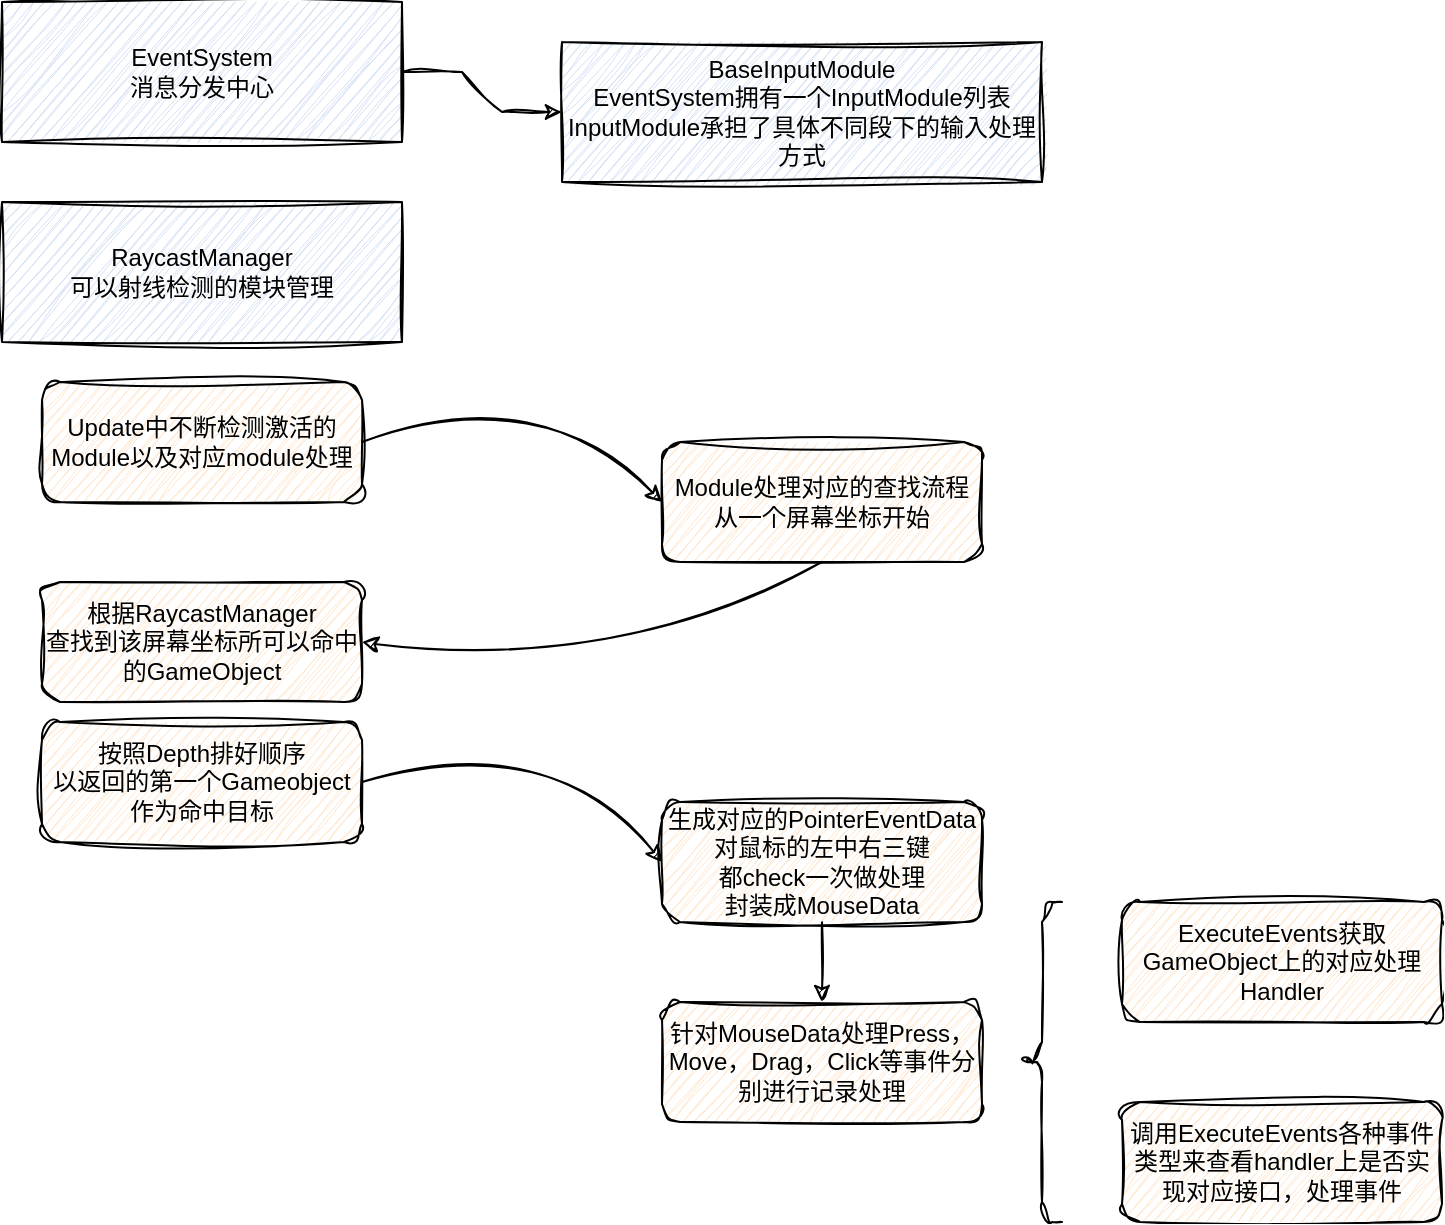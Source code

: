 <mxfile version="24.6.4" type="device">
  <diagram name="第 1 页" id="zv99fCxGXwI9MNwFD-Q6">
    <mxGraphModel dx="940" dy="702" grid="1" gridSize="10" guides="1" tooltips="1" connect="1" arrows="1" fold="1" page="1" pageScale="1" pageWidth="827" pageHeight="1169" math="0" shadow="0">
      <root>
        <mxCell id="0" />
        <mxCell id="1" parent="0" />
        <mxCell id="nqxmXNIOmMznUNkxZI9P-3" style="edgeStyle=entityRelationEdgeStyle;rounded=0;sketch=1;hachureGap=4;jiggle=2;curveFitting=1;orthogonalLoop=1;jettySize=auto;html=1;fontFamily=Helvetica;fontStyle=0" edge="1" parent="1" source="nqxmXNIOmMznUNkxZI9P-1" target="nqxmXNIOmMznUNkxZI9P-2">
          <mxGeometry relative="1" as="geometry" />
        </mxCell>
        <mxCell id="nqxmXNIOmMznUNkxZI9P-1" value="EventSystem&lt;br&gt;消息分发中心" style="rounded=0;whiteSpace=wrap;html=1;sketch=1;curveFitting=1;jiggle=2;fillColor=#D4E1F5;fontFamily=Helvetica;fontStyle=0" vertex="1" parent="1">
          <mxGeometry x="80" y="280" width="200" height="70" as="geometry" />
        </mxCell>
        <mxCell id="nqxmXNIOmMznUNkxZI9P-2" value="BaseInputModule&lt;br&gt;EventSystem拥有一个InputModule列表&lt;br&gt;InputModule承担了具体不同段下的输入处理方式" style="rounded=0;whiteSpace=wrap;html=1;sketch=1;curveFitting=1;jiggle=2;fillColor=#D4E1F5;fontFamily=Helvetica;fontStyle=0" vertex="1" parent="1">
          <mxGeometry x="360" y="300" width="240" height="70" as="geometry" />
        </mxCell>
        <mxCell id="nqxmXNIOmMznUNkxZI9P-5" value="Update中不断检测激活的Module以及对应module处理" style="rounded=1;whiteSpace=wrap;html=1;sketch=1;hachureGap=4;jiggle=2;curveFitting=1;fontFamily=Helvetica;fillColor=#FFE6CC;fontStyle=0" vertex="1" parent="1">
          <mxGeometry x="100" y="470" width="160" height="60" as="geometry" />
        </mxCell>
        <mxCell id="nqxmXNIOmMznUNkxZI9P-6" value="" style="curved=1;endArrow=classic;html=1;rounded=0;sketch=1;hachureGap=4;jiggle=2;curveFitting=1;fontFamily=Architects Daughter;fontSource=https%3A%2F%2Ffonts.googleapis.com%2Fcss%3Ffamily%3DArchitects%2BDaughter;exitX=1;exitY=0.5;exitDx=0;exitDy=0;entryX=0;entryY=0.5;entryDx=0;entryDy=0;" edge="1" parent="1" source="nqxmXNIOmMznUNkxZI9P-5" target="nqxmXNIOmMznUNkxZI9P-7">
          <mxGeometry width="50" height="50" relative="1" as="geometry">
            <mxPoint x="310" y="610" as="sourcePoint" />
            <mxPoint x="390" y="580" as="targetPoint" />
            <Array as="points">
              <mxPoint x="350" y="470" />
            </Array>
          </mxGeometry>
        </mxCell>
        <mxCell id="nqxmXNIOmMznUNkxZI9P-7" value="Module处理对应的查找流程&lt;br&gt;从一个屏幕坐标开始" style="rounded=1;whiteSpace=wrap;html=1;sketch=1;hachureGap=4;jiggle=2;curveFitting=1;fontFamily=Helvetica;fillColor=#FFE6CC;fontStyle=0" vertex="1" parent="1">
          <mxGeometry x="410" y="500" width="160" height="60" as="geometry" />
        </mxCell>
        <mxCell id="nqxmXNIOmMznUNkxZI9P-8" value="RaycastManager&lt;br&gt;可以射线检测的模块管理" style="rounded=0;whiteSpace=wrap;html=1;sketch=1;curveFitting=1;jiggle=2;fillColor=#D4E1F5;fontFamily=Helvetica;fontStyle=0" vertex="1" parent="1">
          <mxGeometry x="80" y="380" width="200" height="70" as="geometry" />
        </mxCell>
        <mxCell id="nqxmXNIOmMznUNkxZI9P-9" value="根据RaycastManager&lt;br&gt;查找到该屏幕坐标所可以命中的GameObject" style="rounded=1;whiteSpace=wrap;html=1;sketch=1;hachureGap=4;jiggle=2;curveFitting=1;fontFamily=Helvetica;fillColor=#FFE6CC;fontStyle=0" vertex="1" parent="1">
          <mxGeometry x="100" y="570" width="160" height="60" as="geometry" />
        </mxCell>
        <mxCell id="nqxmXNIOmMznUNkxZI9P-10" value="" style="curved=1;endArrow=classic;html=1;rounded=0;sketch=1;hachureGap=4;jiggle=2;curveFitting=1;fontFamily=Architects Daughter;fontSource=https%3A%2F%2Ffonts.googleapis.com%2Fcss%3Ffamily%3DArchitects%2BDaughter;exitX=0.5;exitY=1;exitDx=0;exitDy=0;entryX=1;entryY=0.5;entryDx=0;entryDy=0;" edge="1" parent="1" source="nqxmXNIOmMznUNkxZI9P-7" target="nqxmXNIOmMznUNkxZI9P-9">
          <mxGeometry width="50" height="50" relative="1" as="geometry">
            <mxPoint x="510" y="570" as="sourcePoint" />
            <mxPoint x="300" y="620" as="targetPoint" />
            <Array as="points">
              <mxPoint x="390" y="620" />
            </Array>
          </mxGeometry>
        </mxCell>
        <mxCell id="nqxmXNIOmMznUNkxZI9P-11" value="按照Depth排好顺序&lt;br&gt;以返回的第一个Gameobject&lt;br&gt;作为命中目标" style="rounded=1;whiteSpace=wrap;html=1;sketch=1;hachureGap=4;jiggle=2;curveFitting=1;fontFamily=Helvetica;fillColor=#FFE6CC;fontStyle=0" vertex="1" parent="1">
          <mxGeometry x="100" y="640" width="160" height="60" as="geometry" />
        </mxCell>
        <mxCell id="nqxmXNIOmMznUNkxZI9P-16" style="edgeStyle=orthogonalEdgeStyle;rounded=0;sketch=1;hachureGap=4;jiggle=2;curveFitting=1;orthogonalLoop=1;jettySize=auto;html=1;fontFamily=Architects Daughter;fontSource=https%3A%2F%2Ffonts.googleapis.com%2Fcss%3Ffamily%3DArchitects%2BDaughter;" edge="1" parent="1" source="nqxmXNIOmMznUNkxZI9P-12" target="nqxmXNIOmMznUNkxZI9P-15">
          <mxGeometry relative="1" as="geometry" />
        </mxCell>
        <mxCell id="nqxmXNIOmMznUNkxZI9P-12" value="生成对应的PointerEventData&lt;br&gt;对鼠标的左中右三键&lt;br&gt;都check一次做处理&lt;br&gt;封装成MouseData" style="rounded=1;whiteSpace=wrap;html=1;sketch=1;hachureGap=4;jiggle=2;curveFitting=1;fontFamily=Helvetica;fillColor=#FFE6CC;fontStyle=0" vertex="1" parent="1">
          <mxGeometry x="410" y="680" width="160" height="60" as="geometry" />
        </mxCell>
        <mxCell id="nqxmXNIOmMznUNkxZI9P-14" value="" style="curved=1;endArrow=classic;html=1;rounded=0;sketch=1;hachureGap=4;jiggle=2;curveFitting=1;fontFamily=Architects Daughter;fontSource=https%3A%2F%2Ffonts.googleapis.com%2Fcss%3Ffamily%3DArchitects%2BDaughter;exitX=1;exitY=0.5;exitDx=0;exitDy=0;entryX=0;entryY=0.5;entryDx=0;entryDy=0;" edge="1" parent="1" source="nqxmXNIOmMznUNkxZI9P-11" target="nqxmXNIOmMznUNkxZI9P-12">
          <mxGeometry width="50" height="50" relative="1" as="geometry">
            <mxPoint x="264" y="660" as="sourcePoint" />
            <mxPoint x="414" y="690" as="targetPoint" />
            <Array as="points">
              <mxPoint x="354" y="640" />
            </Array>
          </mxGeometry>
        </mxCell>
        <mxCell id="nqxmXNIOmMznUNkxZI9P-15" value="针对MouseData处理Press，Move，Drag，Click等事件分别进行记录处理" style="rounded=1;whiteSpace=wrap;html=1;sketch=1;hachureGap=4;jiggle=2;curveFitting=1;fontFamily=Helvetica;fillColor=#FFE6CC;fontStyle=0" vertex="1" parent="1">
          <mxGeometry x="410" y="780" width="160" height="60" as="geometry" />
        </mxCell>
        <mxCell id="nqxmXNIOmMznUNkxZI9P-17" value="ExecuteEvents获取GameObject上的对应处理Handler" style="rounded=1;whiteSpace=wrap;html=1;sketch=1;hachureGap=4;jiggle=2;curveFitting=1;fontFamily=Helvetica;fillColor=#FFE6CC;fontStyle=0" vertex="1" parent="1">
          <mxGeometry x="640" y="730" width="160" height="60" as="geometry" />
        </mxCell>
        <mxCell id="nqxmXNIOmMznUNkxZI9P-19" value="" style="shape=curlyBracket;whiteSpace=wrap;html=1;rounded=1;labelPosition=left;verticalLabelPosition=middle;align=right;verticalAlign=middle;sketch=1;hachureGap=4;jiggle=2;curveFitting=1;fontFamily=Architects Daughter;fontSource=https%3A%2F%2Ffonts.googleapis.com%2Fcss%3Ffamily%3DArchitects%2BDaughter;" vertex="1" parent="1">
          <mxGeometry x="590" y="730" width="20" height="160" as="geometry" />
        </mxCell>
        <mxCell id="nqxmXNIOmMznUNkxZI9P-20" value="调用ExecuteEvents各种事件类型来查看handler上是否实现对应接口，处理事件" style="rounded=1;whiteSpace=wrap;html=1;sketch=1;hachureGap=4;jiggle=2;curveFitting=1;fontFamily=Helvetica;fillColor=#FFE6CC;fontStyle=0" vertex="1" parent="1">
          <mxGeometry x="640" y="830" width="160" height="60" as="geometry" />
        </mxCell>
      </root>
    </mxGraphModel>
  </diagram>
</mxfile>

